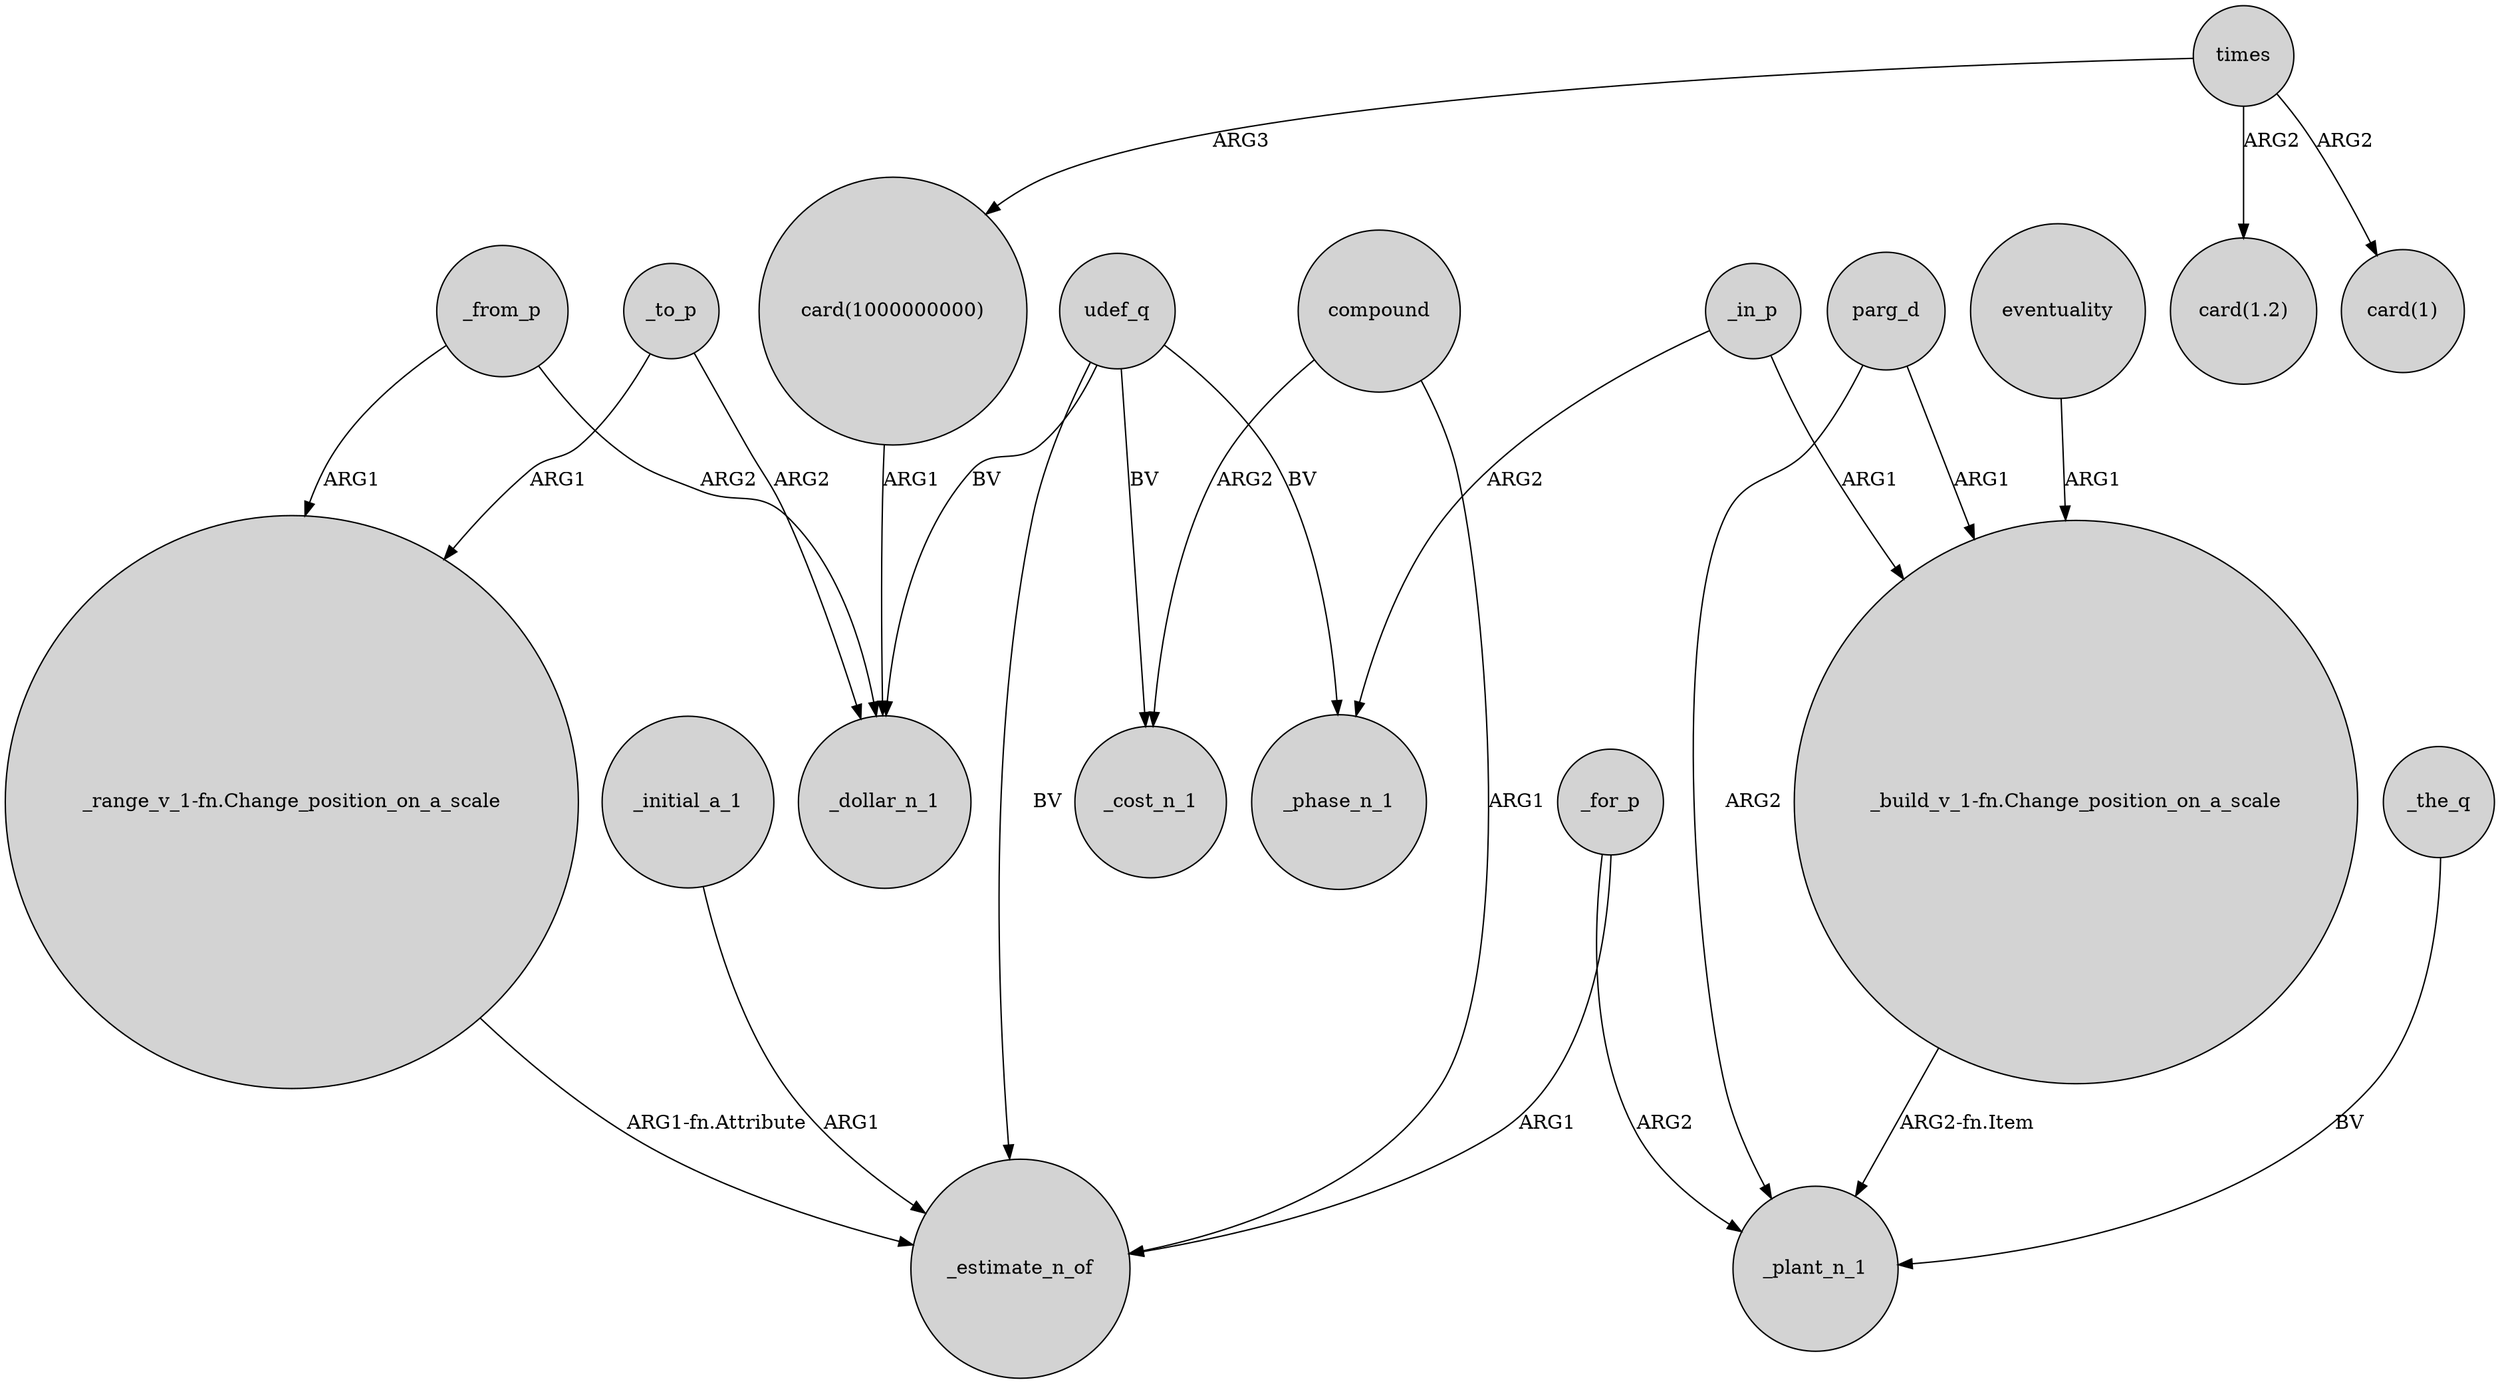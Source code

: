 digraph {
	node [shape=circle style=filled]
	"card(1000000000)" -> _dollar_n_1 [label=ARG1]
	_in_p -> _phase_n_1 [label=ARG2]
	compound -> _cost_n_1 [label=ARG2]
	times -> "card(1.2)" [label=ARG2]
	_from_p -> _dollar_n_1 [label=ARG2]
	_for_p -> _estimate_n_of [label=ARG1]
	udef_q -> _estimate_n_of [label=BV]
	times -> "card(1)" [label=ARG2]
	_from_p -> "_range_v_1-fn.Change_position_on_a_scale" [label=ARG1]
	_to_p -> _dollar_n_1 [label=ARG2]
	udef_q -> _phase_n_1 [label=BV]
	"_build_v_1-fn.Change_position_on_a_scale" -> _plant_n_1 [label="ARG2-fn.Item"]
	times -> "card(1000000000)" [label=ARG3]
	parg_d -> _plant_n_1 [label=ARG2]
	_for_p -> _plant_n_1 [label=ARG2]
	udef_q -> _dollar_n_1 [label=BV]
	_to_p -> "_range_v_1-fn.Change_position_on_a_scale" [label=ARG1]
	compound -> _estimate_n_of [label=ARG1]
	"_range_v_1-fn.Change_position_on_a_scale" -> _estimate_n_of [label="ARG1-fn.Attribute"]
	parg_d -> "_build_v_1-fn.Change_position_on_a_scale" [label=ARG1]
	eventuality -> "_build_v_1-fn.Change_position_on_a_scale" [label=ARG1]
	_initial_a_1 -> _estimate_n_of [label=ARG1]
	_in_p -> "_build_v_1-fn.Change_position_on_a_scale" [label=ARG1]
	udef_q -> _cost_n_1 [label=BV]
	_the_q -> _plant_n_1 [label=BV]
}
